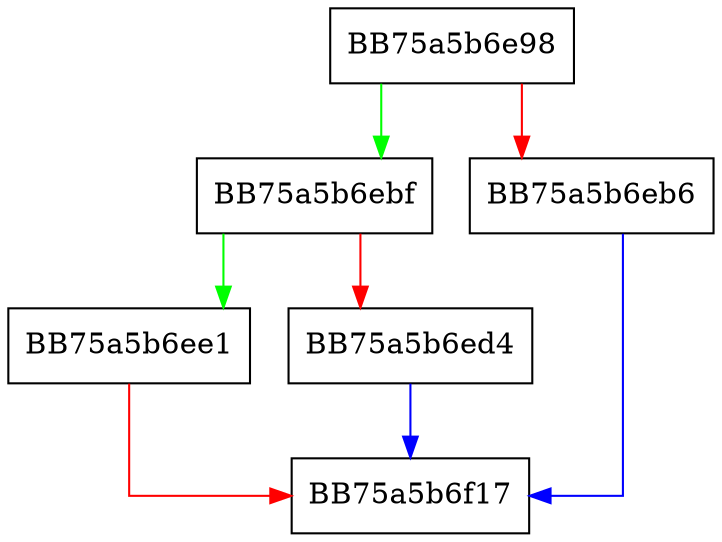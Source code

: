 digraph msil_emit_ldarga {
  node [shape="box"];
  graph [splines=ortho];
  BB75a5b6e98 -> BB75a5b6ebf [color="green"];
  BB75a5b6e98 -> BB75a5b6eb6 [color="red"];
  BB75a5b6eb6 -> BB75a5b6f17 [color="blue"];
  BB75a5b6ebf -> BB75a5b6ee1 [color="green"];
  BB75a5b6ebf -> BB75a5b6ed4 [color="red"];
  BB75a5b6ed4 -> BB75a5b6f17 [color="blue"];
  BB75a5b6ee1 -> BB75a5b6f17 [color="red"];
}